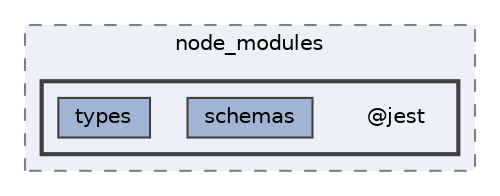 digraph "pkiclassroomrescheduler/src/main/frontend/node_modules/@types/jest/node_modules/@jest"
{
 // LATEX_PDF_SIZE
  bgcolor="transparent";
  edge [fontname=Helvetica,fontsize=10,labelfontname=Helvetica,labelfontsize=10];
  node [fontname=Helvetica,fontsize=10,shape=box,height=0.2,width=0.4];
  compound=true
  subgraph clusterdir_93fc4b3f44d2035c415e0681f4c5a264 {
    graph [ bgcolor="#edf0f7", pencolor="grey50", label="node_modules", fontname=Helvetica,fontsize=10 style="filled,dashed", URL="dir_93fc4b3f44d2035c415e0681f4c5a264.html",tooltip=""]
  subgraph clusterdir_09e8e1727fcfdd0b129ee52f84e91d54 {
    graph [ bgcolor="#edf0f7", pencolor="grey25", label="", fontname=Helvetica,fontsize=10 style="filled,bold", URL="dir_09e8e1727fcfdd0b129ee52f84e91d54.html",tooltip=""]
    dir_09e8e1727fcfdd0b129ee52f84e91d54 [shape=plaintext, label="@jest"];
  dir_e2d9a91d34a7b1c46ff87be1a1a72938 [label="schemas", fillcolor="#a2b4d6", color="grey25", style="filled", URL="dir_e2d9a91d34a7b1c46ff87be1a1a72938.html",tooltip=""];
  dir_3b855ac5c594211167e7cc534d53b7b4 [label="types", fillcolor="#a2b4d6", color="grey25", style="filled", URL="dir_3b855ac5c594211167e7cc534d53b7b4.html",tooltip=""];
  }
  }
}
